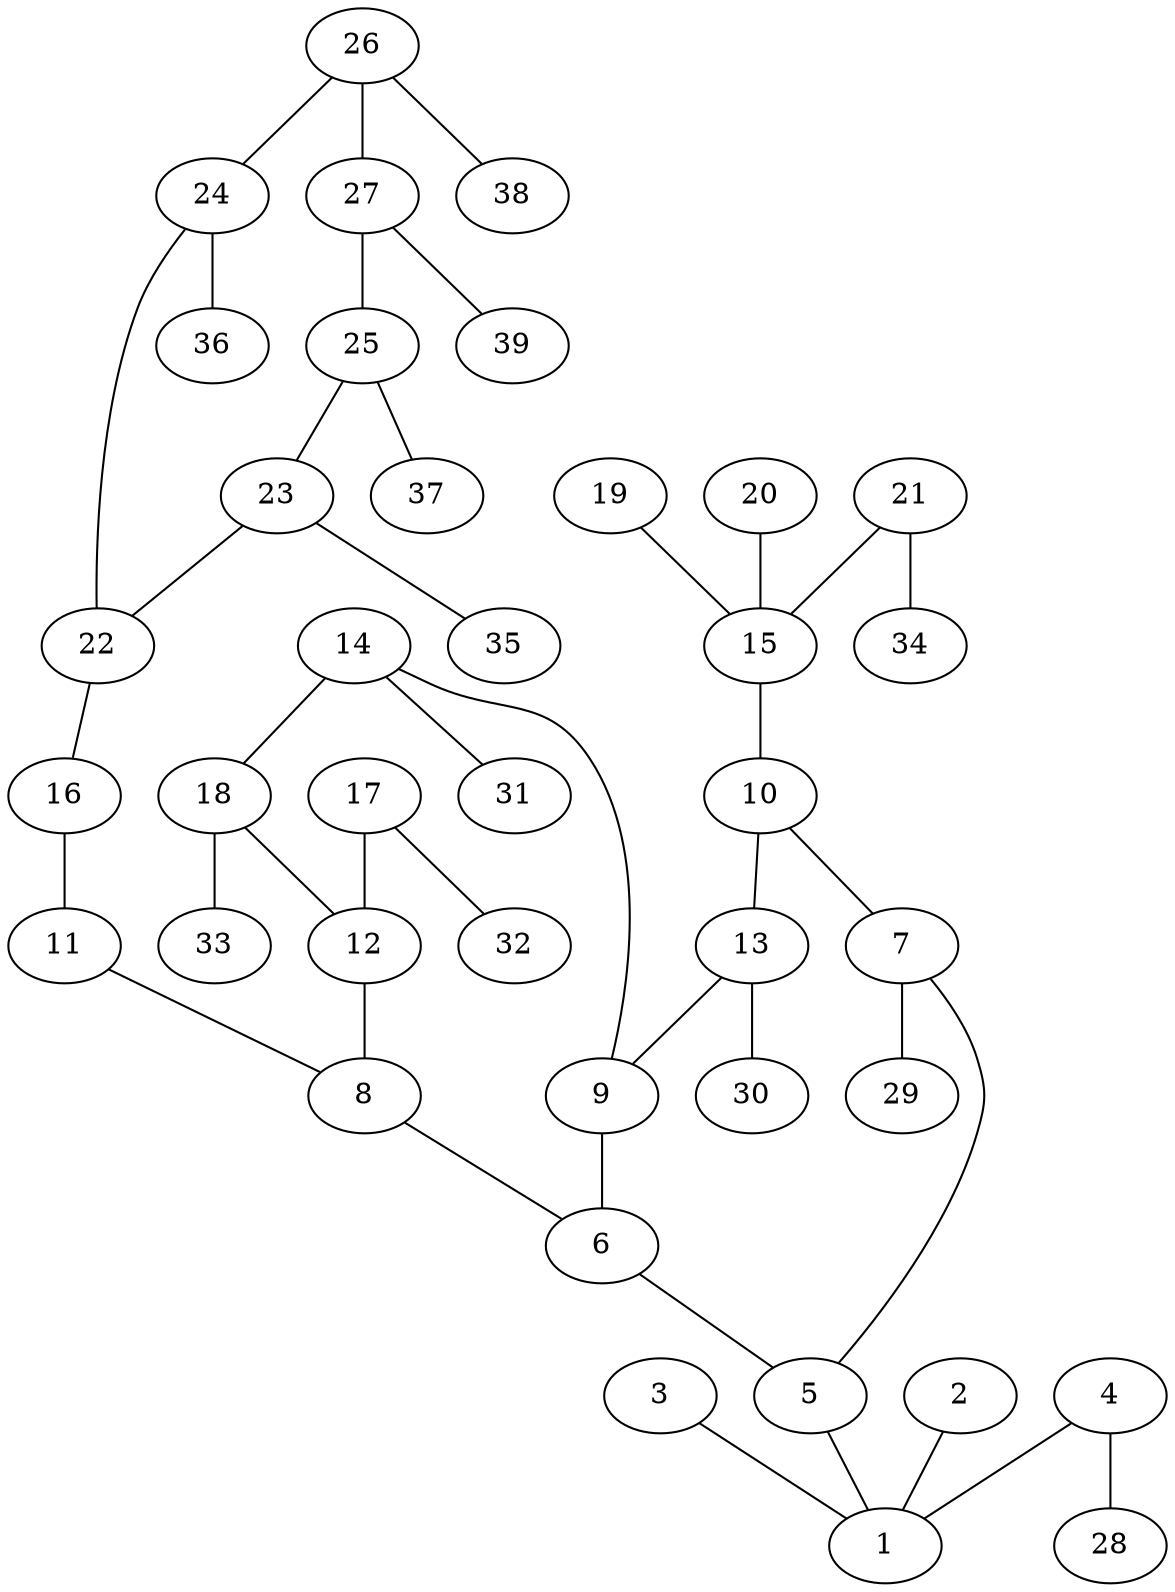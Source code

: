 graph molecule_3993 {
	1	 [chem=S];
	2	 [chem=O];
	2 -- 1	 [valence=2];
	3	 [chem=O];
	3 -- 1	 [valence=2];
	4	 [chem=O];
	4 -- 1	 [valence=1];
	28	 [chem=H];
	4 -- 28	 [valence=1];
	5	 [chem=C];
	5 -- 1	 [valence=1];
	6	 [chem=C];
	6 -- 5	 [valence=2];
	7	 [chem=C];
	7 -- 5	 [valence=1];
	29	 [chem=H];
	7 -- 29	 [valence=1];
	8	 [chem=C];
	8 -- 6	 [valence=1];
	9	 [chem=C];
	9 -- 6	 [valence=1];
	10	 [chem=C];
	10 -- 7	 [valence=2];
	13	 [chem=C];
	10 -- 13	 [valence=1];
	11	 [chem=N];
	11 -- 8	 [valence=1];
	12	 [chem=C];
	12 -- 8	 [valence=2];
	13 -- 9	 [valence=2];
	30	 [chem=H];
	13 -- 30	 [valence=1];
	14	 [chem=C];
	14 -- 9	 [valence=1];
	18	 [chem=C];
	14 -- 18	 [valence=2];
	31	 [chem=H];
	14 -- 31	 [valence=1];
	15	 [chem=S];
	15 -- 10	 [valence=1];
	16	 [chem=N];
	16 -- 11	 [valence=2];
	17	 [chem=O];
	17 -- 12	 [valence=1];
	32	 [chem=H];
	17 -- 32	 [valence=1];
	18 -- 12	 [valence=1];
	33	 [chem=H];
	18 -- 33	 [valence=1];
	19	 [chem=O];
	19 -- 15	 [valence=2];
	20	 [chem=O];
	20 -- 15	 [valence=2];
	21	 [chem=O];
	21 -- 15	 [valence=1];
	34	 [chem=H];
	21 -- 34	 [valence=1];
	22	 [chem=C];
	22 -- 16	 [valence=1];
	23	 [chem=C];
	23 -- 22	 [valence=2];
	35	 [chem=H];
	23 -- 35	 [valence=1];
	24	 [chem=C];
	24 -- 22	 [valence=1];
	36	 [chem=H];
	24 -- 36	 [valence=1];
	25	 [chem=C];
	25 -- 23	 [valence=1];
	37	 [chem=H];
	25 -- 37	 [valence=1];
	26	 [chem=C];
	26 -- 24	 [valence=2];
	27	 [chem=C];
	26 -- 27	 [valence=1];
	38	 [chem=H];
	26 -- 38	 [valence=1];
	27 -- 25	 [valence=2];
	39	 [chem=H];
	27 -- 39	 [valence=1];
}
